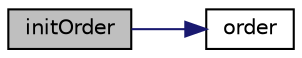 digraph "initOrder"
{
  bgcolor="transparent";
  edge [fontname="Helvetica",fontsize="10",labelfontname="Helvetica",labelfontsize="10"];
  node [fontname="Helvetica",fontsize="10",shape=record];
  rankdir="LR";
  Node6479 [label="initOrder",height=0.2,width=0.4,color="black", fillcolor="grey75", style="filled", fontcolor="black"];
  Node6479 -> Node6480 [color="midnightblue",fontsize="10",style="solid",fontname="Helvetica"];
  Node6480 [label="order",height=0.2,width=0.4,color="black",URL="$a28633.html#aa9533329384a73e819a040bcde1b4b3d",tooltip="Return new ordering for primitivePatch. "];
}
